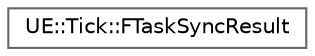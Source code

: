 digraph "Graphical Class Hierarchy"
{
 // INTERACTIVE_SVG=YES
 // LATEX_PDF_SIZE
  bgcolor="transparent";
  edge [fontname=Helvetica,fontsize=10,labelfontname=Helvetica,labelfontsize=10];
  node [fontname=Helvetica,fontsize=10,shape=box,height=0.2,width=0.4];
  rankdir="LR";
  Node0 [id="Node000000",label="UE::Tick::FTaskSyncResult",height=0.2,width=0.4,color="grey40", fillcolor="white", style="filled",URL="$da/d31/structUE_1_1Tick_1_1FTaskSyncResult.html",tooltip="Result structure returned from all task sync manager operations."];
}
